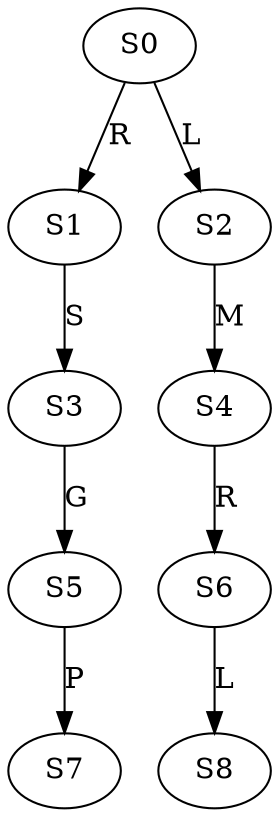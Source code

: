 strict digraph  {
	S0 -> S1 [ label = R ];
	S0 -> S2 [ label = L ];
	S1 -> S3 [ label = S ];
	S2 -> S4 [ label = M ];
	S3 -> S5 [ label = G ];
	S4 -> S6 [ label = R ];
	S5 -> S7 [ label = P ];
	S6 -> S8 [ label = L ];
}
